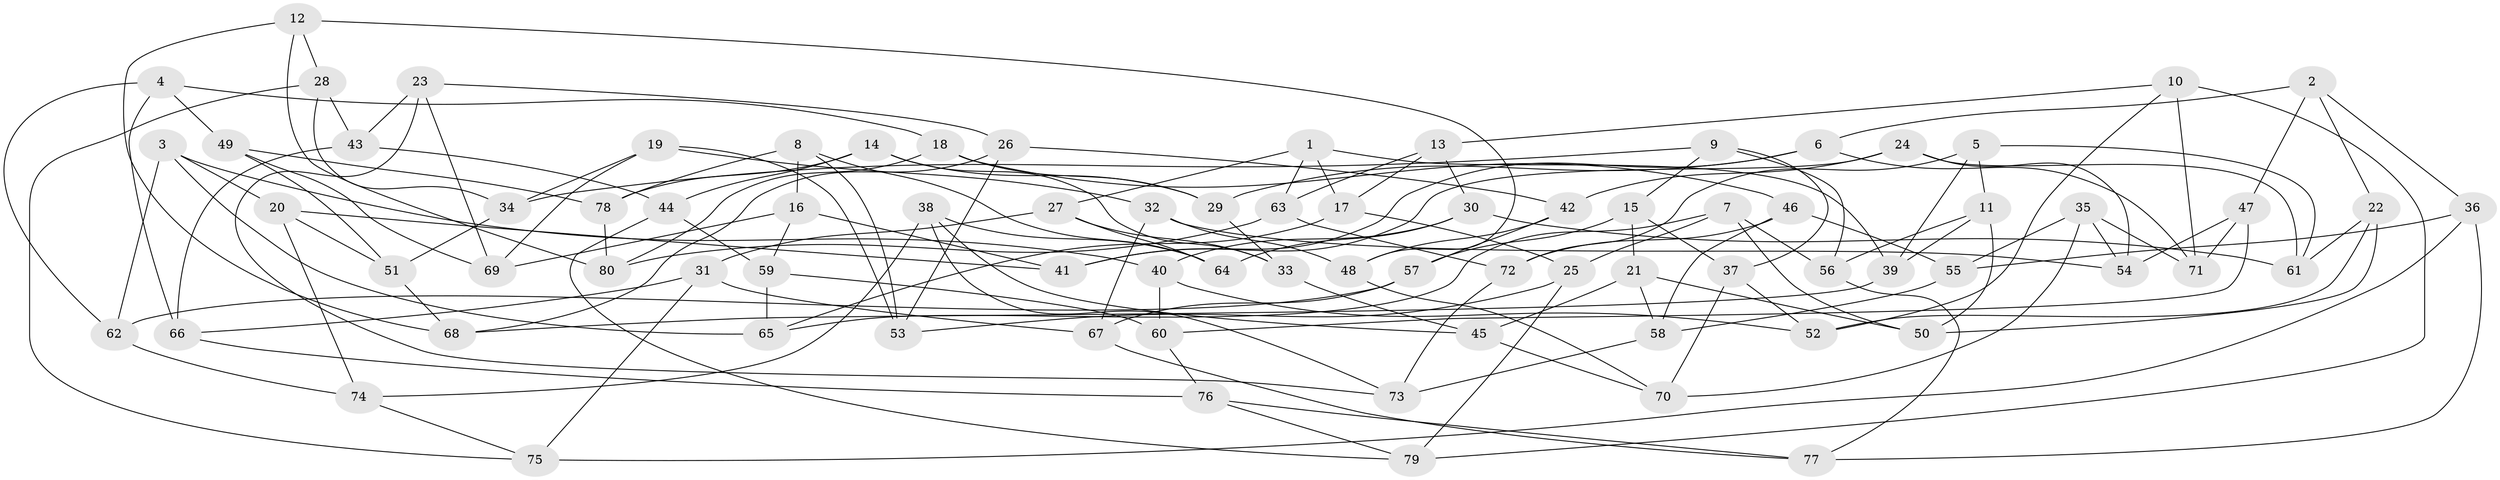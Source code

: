 // coarse degree distribution, {5: 0.12, 6: 0.48, 4: 0.36, 3: 0.04}
// Generated by graph-tools (version 1.1) at 2025/42/03/06/25 10:42:17]
// undirected, 80 vertices, 160 edges
graph export_dot {
graph [start="1"]
  node [color=gray90,style=filled];
  1;
  2;
  3;
  4;
  5;
  6;
  7;
  8;
  9;
  10;
  11;
  12;
  13;
  14;
  15;
  16;
  17;
  18;
  19;
  20;
  21;
  22;
  23;
  24;
  25;
  26;
  27;
  28;
  29;
  30;
  31;
  32;
  33;
  34;
  35;
  36;
  37;
  38;
  39;
  40;
  41;
  42;
  43;
  44;
  45;
  46;
  47;
  48;
  49;
  50;
  51;
  52;
  53;
  54;
  55;
  56;
  57;
  58;
  59;
  60;
  61;
  62;
  63;
  64;
  65;
  66;
  67;
  68;
  69;
  70;
  71;
  72;
  73;
  74;
  75;
  76;
  77;
  78;
  79;
  80;
  1 -- 27;
  1 -- 63;
  1 -- 39;
  1 -- 17;
  2 -- 36;
  2 -- 47;
  2 -- 6;
  2 -- 22;
  3 -- 20;
  3 -- 40;
  3 -- 65;
  3 -- 62;
  4 -- 62;
  4 -- 66;
  4 -- 18;
  4 -- 49;
  5 -- 39;
  5 -- 11;
  5 -- 61;
  5 -- 72;
  6 -- 71;
  6 -- 29;
  6 -- 41;
  7 -- 50;
  7 -- 56;
  7 -- 25;
  7 -- 65;
  8 -- 53;
  8 -- 16;
  8 -- 64;
  8 -- 78;
  9 -- 56;
  9 -- 34;
  9 -- 37;
  9 -- 15;
  10 -- 79;
  10 -- 13;
  10 -- 52;
  10 -- 71;
  11 -- 56;
  11 -- 50;
  11 -- 39;
  12 -- 28;
  12 -- 48;
  12 -- 68;
  12 -- 80;
  13 -- 63;
  13 -- 17;
  13 -- 30;
  14 -- 78;
  14 -- 29;
  14 -- 44;
  14 -- 33;
  15 -- 21;
  15 -- 57;
  15 -- 37;
  16 -- 59;
  16 -- 69;
  16 -- 41;
  17 -- 25;
  17 -- 65;
  18 -- 29;
  18 -- 80;
  18 -- 46;
  19 -- 32;
  19 -- 69;
  19 -- 53;
  19 -- 34;
  20 -- 74;
  20 -- 51;
  20 -- 41;
  21 -- 58;
  21 -- 45;
  21 -- 50;
  22 -- 50;
  22 -- 61;
  22 -- 52;
  23 -- 43;
  23 -- 69;
  23 -- 26;
  23 -- 73;
  24 -- 42;
  24 -- 61;
  24 -- 54;
  24 -- 41;
  25 -- 53;
  25 -- 79;
  26 -- 42;
  26 -- 68;
  26 -- 53;
  27 -- 31;
  27 -- 33;
  27 -- 64;
  28 -- 75;
  28 -- 34;
  28 -- 43;
  29 -- 33;
  30 -- 40;
  30 -- 64;
  30 -- 61;
  31 -- 67;
  31 -- 66;
  31 -- 75;
  32 -- 67;
  32 -- 48;
  32 -- 54;
  33 -- 45;
  34 -- 51;
  35 -- 71;
  35 -- 54;
  35 -- 70;
  35 -- 55;
  36 -- 55;
  36 -- 75;
  36 -- 77;
  37 -- 52;
  37 -- 70;
  38 -- 73;
  38 -- 74;
  38 -- 64;
  38 -- 45;
  39 -- 68;
  40 -- 52;
  40 -- 60;
  42 -- 57;
  42 -- 48;
  43 -- 66;
  43 -- 44;
  44 -- 79;
  44 -- 59;
  45 -- 70;
  46 -- 58;
  46 -- 72;
  46 -- 55;
  47 -- 71;
  47 -- 60;
  47 -- 54;
  48 -- 70;
  49 -- 78;
  49 -- 51;
  49 -- 69;
  51 -- 68;
  55 -- 58;
  56 -- 77;
  57 -- 67;
  57 -- 62;
  58 -- 73;
  59 -- 65;
  59 -- 60;
  60 -- 76;
  62 -- 74;
  63 -- 72;
  63 -- 80;
  66 -- 76;
  67 -- 77;
  72 -- 73;
  74 -- 75;
  76 -- 77;
  76 -- 79;
  78 -- 80;
}
